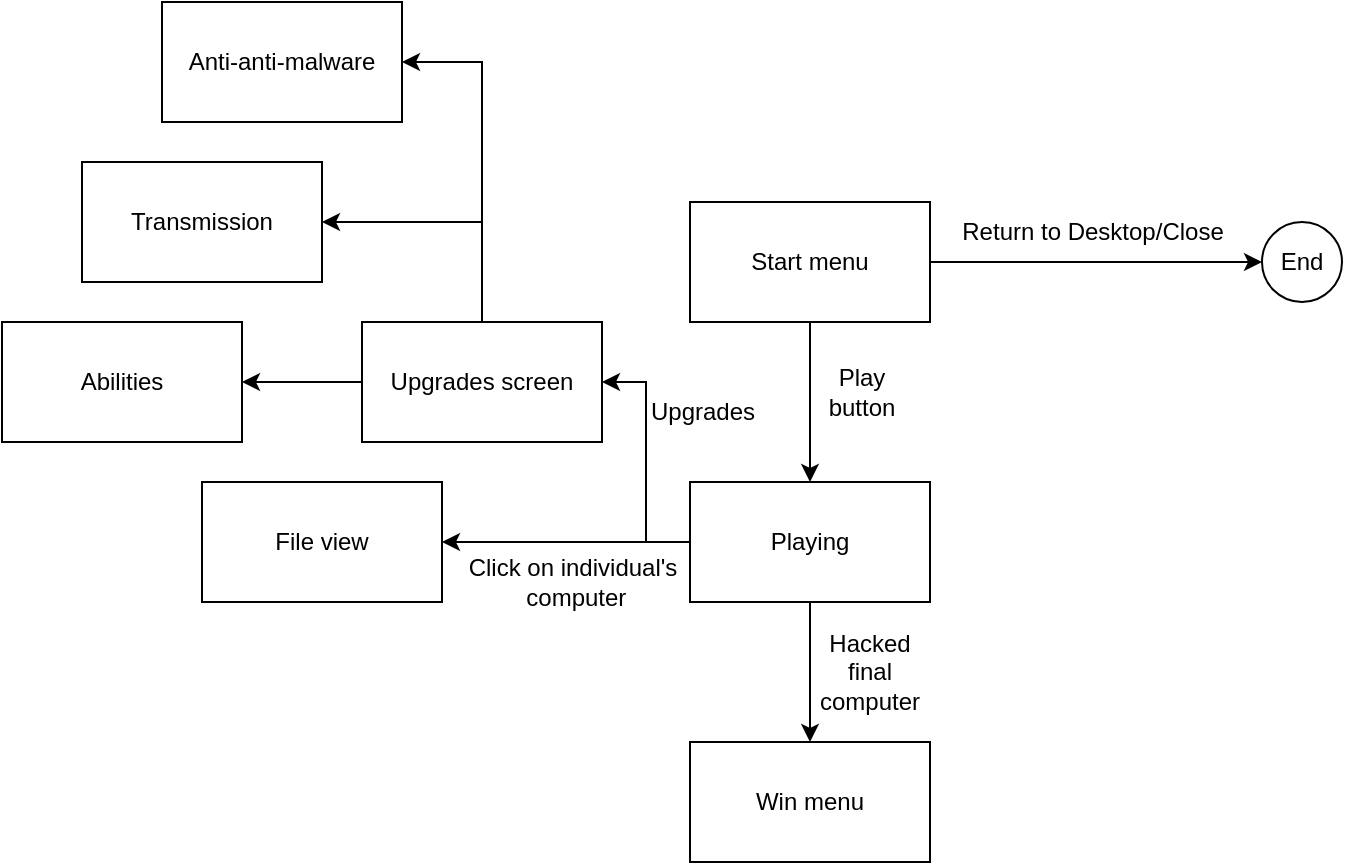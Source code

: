 <mxfile version="27.0.6">
  <diagram name="Page-1" id="HU33eohN_FLtxlU3l2_U">
    <mxGraphModel dx="810" dy="449" grid="1" gridSize="10" guides="1" tooltips="1" connect="1" arrows="1" fold="1" page="1" pageScale="1" pageWidth="827" pageHeight="1169" math="0" shadow="0">
      <root>
        <mxCell id="0" />
        <mxCell id="1" parent="0" />
        <mxCell id="fWjHjsMDt9NaWRgxFrk5-1" value="Start menu" style="rounded=0;whiteSpace=wrap;html=1;" vertex="1" parent="1">
          <mxGeometry x="354" y="180" width="120" height="60" as="geometry" />
        </mxCell>
        <mxCell id="fWjHjsMDt9NaWRgxFrk5-12" style="edgeStyle=orthogonalEdgeStyle;rounded=0;orthogonalLoop=1;jettySize=auto;html=1;entryX=1;entryY=0.5;entryDx=0;entryDy=0;" edge="1" parent="1" source="fWjHjsMDt9NaWRgxFrk5-2" target="fWjHjsMDt9NaWRgxFrk5-11">
          <mxGeometry relative="1" as="geometry" />
        </mxCell>
        <mxCell id="fWjHjsMDt9NaWRgxFrk5-25" style="edgeStyle=orthogonalEdgeStyle;rounded=0;orthogonalLoop=1;jettySize=auto;html=1;entryX=1;entryY=0.5;entryDx=0;entryDy=0;" edge="1" parent="1" source="fWjHjsMDt9NaWRgxFrk5-2" target="fWjHjsMDt9NaWRgxFrk5-8">
          <mxGeometry relative="1" as="geometry" />
        </mxCell>
        <mxCell id="fWjHjsMDt9NaWRgxFrk5-2" value="Playing" style="rounded=0;whiteSpace=wrap;html=1;" vertex="1" parent="1">
          <mxGeometry x="354" y="320" width="120" height="60" as="geometry" />
        </mxCell>
        <mxCell id="fWjHjsMDt9NaWRgxFrk5-3" value="" style="endArrow=classic;html=1;rounded=0;exitX=0.5;exitY=1;exitDx=0;exitDy=0;" edge="1" parent="1" source="fWjHjsMDt9NaWRgxFrk5-1" target="fWjHjsMDt9NaWRgxFrk5-2">
          <mxGeometry width="50" height="50" relative="1" as="geometry">
            <mxPoint x="400" y="370" as="sourcePoint" />
            <mxPoint x="450" y="320" as="targetPoint" />
          </mxGeometry>
        </mxCell>
        <mxCell id="fWjHjsMDt9NaWRgxFrk5-4" value="Play button" style="text;html=1;align=center;verticalAlign=middle;whiteSpace=wrap;rounded=0;" vertex="1" parent="1">
          <mxGeometry x="410" y="260" width="60" height="30" as="geometry" />
        </mxCell>
        <mxCell id="fWjHjsMDt9NaWRgxFrk5-5" value="" style="endArrow=classic;html=1;rounded=0;exitX=1;exitY=0.5;exitDx=0;exitDy=0;entryX=0;entryY=0.5;entryDx=0;entryDy=0;" edge="1" parent="1" source="fWjHjsMDt9NaWRgxFrk5-1" target="fWjHjsMDt9NaWRgxFrk5-6">
          <mxGeometry width="50" height="50" relative="1" as="geometry">
            <mxPoint x="560" y="230" as="sourcePoint" />
            <mxPoint x="520" y="210" as="targetPoint" />
          </mxGeometry>
        </mxCell>
        <mxCell id="fWjHjsMDt9NaWRgxFrk5-6" value="End" style="ellipse;whiteSpace=wrap;html=1;aspect=fixed;" vertex="1" parent="1">
          <mxGeometry x="640" y="190" width="40" height="40" as="geometry" />
        </mxCell>
        <mxCell id="fWjHjsMDt9NaWRgxFrk5-7" value="Return to Desktop/Close" style="text;html=1;align=center;verticalAlign=middle;resizable=0;points=[];autosize=1;strokeColor=none;fillColor=none;" vertex="1" parent="1">
          <mxGeometry x="480" y="180" width="150" height="30" as="geometry" />
        </mxCell>
        <mxCell id="fWjHjsMDt9NaWRgxFrk5-22" style="edgeStyle=orthogonalEdgeStyle;rounded=0;orthogonalLoop=1;jettySize=auto;html=1;" edge="1" parent="1" source="fWjHjsMDt9NaWRgxFrk5-8" target="fWjHjsMDt9NaWRgxFrk5-19">
          <mxGeometry relative="1" as="geometry" />
        </mxCell>
        <mxCell id="fWjHjsMDt9NaWRgxFrk5-23" style="edgeStyle=orthogonalEdgeStyle;rounded=0;orthogonalLoop=1;jettySize=auto;html=1;entryX=1;entryY=0.5;entryDx=0;entryDy=0;" edge="1" parent="1" source="fWjHjsMDt9NaWRgxFrk5-8" target="fWjHjsMDt9NaWRgxFrk5-20">
          <mxGeometry relative="1" as="geometry">
            <Array as="points">
              <mxPoint x="250" y="190" />
            </Array>
          </mxGeometry>
        </mxCell>
        <mxCell id="fWjHjsMDt9NaWRgxFrk5-24" style="edgeStyle=orthogonalEdgeStyle;rounded=0;orthogonalLoop=1;jettySize=auto;html=1;entryX=1;entryY=0.5;entryDx=0;entryDy=0;" edge="1" parent="1" source="fWjHjsMDt9NaWRgxFrk5-8" target="fWjHjsMDt9NaWRgxFrk5-21">
          <mxGeometry relative="1" as="geometry" />
        </mxCell>
        <mxCell id="fWjHjsMDt9NaWRgxFrk5-8" value="Upgrades screen" style="rounded=0;whiteSpace=wrap;html=1;" vertex="1" parent="1">
          <mxGeometry x="190" y="240" width="120" height="60" as="geometry" />
        </mxCell>
        <mxCell id="fWjHjsMDt9NaWRgxFrk5-10" value="Upgrades" style="text;html=1;align=center;verticalAlign=middle;resizable=0;points=[];autosize=1;strokeColor=none;fillColor=none;" vertex="1" parent="1">
          <mxGeometry x="320" y="270" width="80" height="30" as="geometry" />
        </mxCell>
        <mxCell id="fWjHjsMDt9NaWRgxFrk5-11" value="File view" style="rounded=0;whiteSpace=wrap;html=1;" vertex="1" parent="1">
          <mxGeometry x="110" y="320" width="120" height="60" as="geometry" />
        </mxCell>
        <mxCell id="fWjHjsMDt9NaWRgxFrk5-13" value="Click on individual&#39;s&lt;div&gt;&amp;nbsp;computer&lt;/div&gt;" style="text;html=1;align=center;verticalAlign=middle;resizable=0;points=[];autosize=1;strokeColor=none;fillColor=none;" vertex="1" parent="1">
          <mxGeometry x="230" y="350" width="130" height="40" as="geometry" />
        </mxCell>
        <mxCell id="fWjHjsMDt9NaWRgxFrk5-14" value="Win menu" style="rounded=0;whiteSpace=wrap;html=1;" vertex="1" parent="1">
          <mxGeometry x="354" y="450" width="120" height="60" as="geometry" />
        </mxCell>
        <mxCell id="fWjHjsMDt9NaWRgxFrk5-15" value="" style="endArrow=classic;html=1;rounded=0;exitX=0.5;exitY=1;exitDx=0;exitDy=0;entryX=0.5;entryY=0;entryDx=0;entryDy=0;" edge="1" parent="1" source="fWjHjsMDt9NaWRgxFrk5-2" target="fWjHjsMDt9NaWRgxFrk5-14">
          <mxGeometry width="50" height="50" relative="1" as="geometry">
            <mxPoint x="370" y="410" as="sourcePoint" />
            <mxPoint x="420" y="360" as="targetPoint" />
          </mxGeometry>
        </mxCell>
        <mxCell id="fWjHjsMDt9NaWRgxFrk5-16" value="Hacked final computer" style="text;html=1;align=center;verticalAlign=middle;whiteSpace=wrap;rounded=0;" vertex="1" parent="1">
          <mxGeometry x="414" y="400" width="60" height="30" as="geometry" />
        </mxCell>
        <mxCell id="fWjHjsMDt9NaWRgxFrk5-19" value="Abilities" style="rounded=0;whiteSpace=wrap;html=1;" vertex="1" parent="1">
          <mxGeometry x="10" y="240" width="120" height="60" as="geometry" />
        </mxCell>
        <mxCell id="fWjHjsMDt9NaWRgxFrk5-20" value="Transmission" style="rounded=0;whiteSpace=wrap;html=1;" vertex="1" parent="1">
          <mxGeometry x="50" y="160" width="120" height="60" as="geometry" />
        </mxCell>
        <mxCell id="fWjHjsMDt9NaWRgxFrk5-21" value="Anti-anti-malware" style="rounded=0;whiteSpace=wrap;html=1;" vertex="1" parent="1">
          <mxGeometry x="90" y="80" width="120" height="60" as="geometry" />
        </mxCell>
      </root>
    </mxGraphModel>
  </diagram>
</mxfile>
